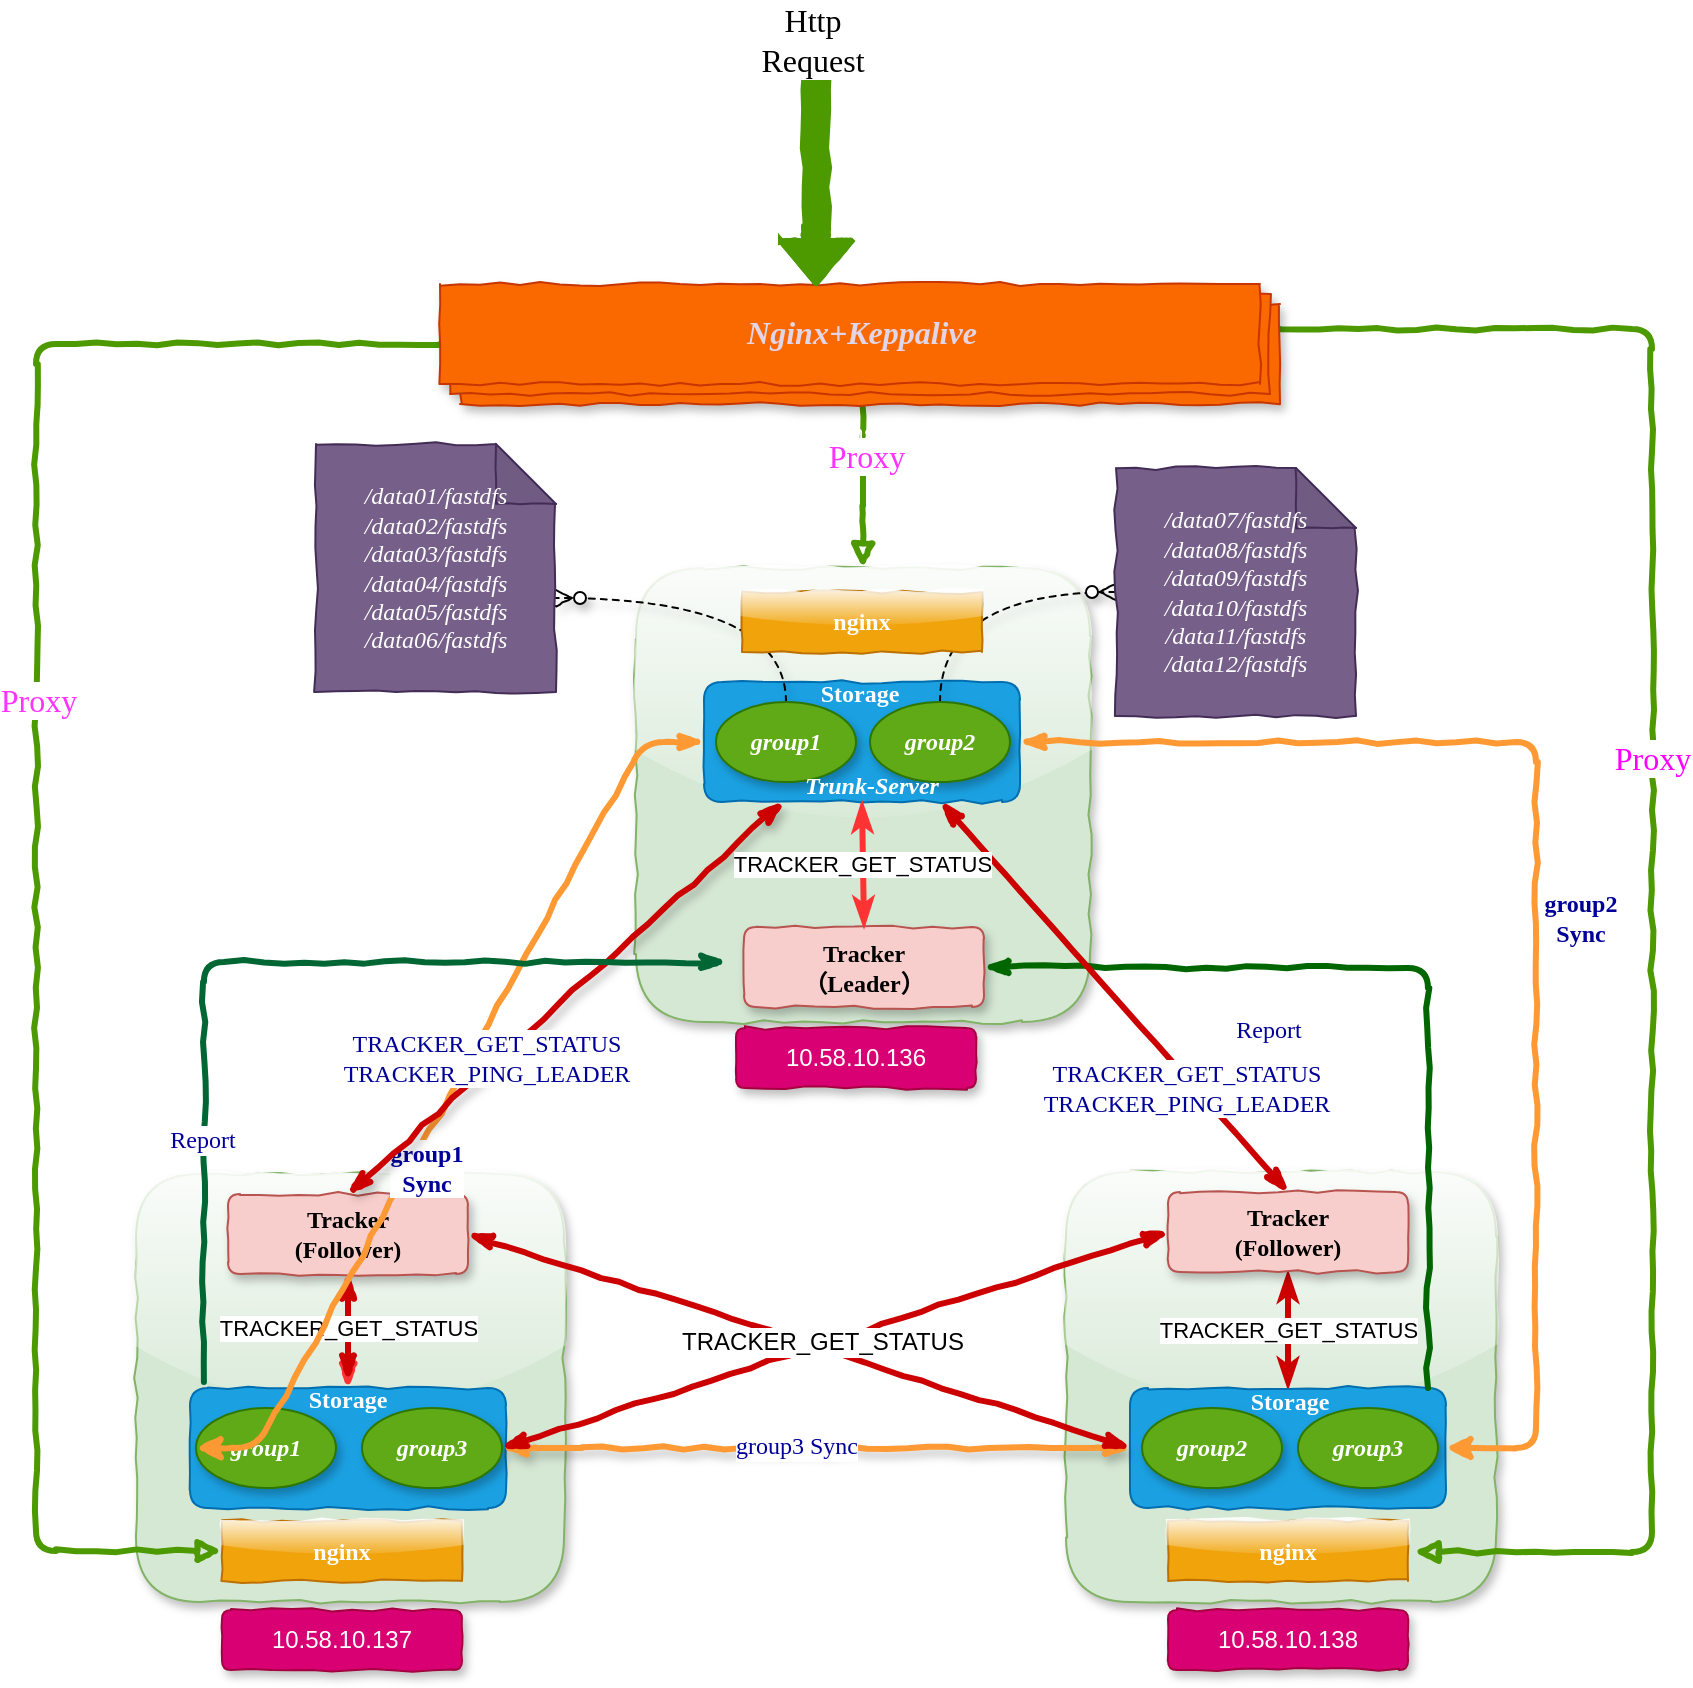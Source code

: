 <mxfile version="10.7.7" type="device"><diagram id="prKgKRym_bHyJHY7n_IB" name="第 1 页"><mxGraphModel dx="1725" dy="2973" grid="1" gridSize="10" guides="1" tooltips="1" connect="1" arrows="1" fold="1" page="1" pageScale="1" pageWidth="827" pageHeight="1169" background="none" math="0" shadow="0"><root><mxCell id="0"/><mxCell id="1" parent="0"/><mxCell id="e_PzDNeOcrezrPEF-8YQ-1" value="" style="whiteSpace=wrap;html=1;aspect=fixed;fillColor=#d5e8d4;strokeColor=#82b366;rounded=1;shadow=1;comic=1;glass=1;" parent="1" vertex="1"><mxGeometry x="315" y="-1007" width="227" height="227" as="geometry"/></mxCell><mxCell id="e_PzDNeOcrezrPEF-8YQ-7" value="" style="rounded=1;whiteSpace=wrap;html=1;fillColor=#1ba1e2;strokeColor=#006EAF;fontColor=#ffffff;comic=1;" parent="1" vertex="1"><mxGeometry x="349" y="-950" width="158" height="60" as="geometry"/></mxCell><mxCell id="e_PzDNeOcrezrPEF-8YQ-2" value="10.58.10.136" style="rounded=1;whiteSpace=wrap;html=1;fillColor=#d80073;strokeColor=#A50040;fontColor=#ffffff;shadow=1;comic=1;" parent="1" vertex="1"><mxGeometry x="365" y="-777" width="120" height="30" as="geometry"/></mxCell><mxCell id="e_PzDNeOcrezrPEF-8YQ-3" value="Tracker&lt;br&gt;（Leader）&lt;br&gt;" style="rounded=1;whiteSpace=wrap;html=1;fillColor=#f8cecc;strokeColor=#b85450;shadow=1;comic=1;fontStyle=1;fontFamily=Comic Sans MS;" parent="1" vertex="1"><mxGeometry x="369" y="-827.5" width="120" height="40" as="geometry"/></mxCell><mxCell id="e_PzDNeOcrezrPEF-8YQ-34" style="rounded=0;orthogonalLoop=1;jettySize=auto;html=1;exitX=0.5;exitY=0;exitDx=0;exitDy=0;entryX=0;entryY=0;entryDx=120;entryDy=77;entryPerimeter=0;fontFamily=Comic Sans MS;edgeStyle=orthogonalEdgeStyle;curved=1;dashed=1;endArrow=ERzeroToMany;endFill=1;shadow=1;comic=1;" parent="1" source="e_PzDNeOcrezrPEF-8YQ-5" target="e_PzDNeOcrezrPEF-8YQ-30" edge="1"><mxGeometry relative="1" as="geometry"/></mxCell><mxCell id="e_PzDNeOcrezrPEF-8YQ-5" value="group1" style="ellipse;whiteSpace=wrap;html=1;fillColor=#60a917;strokeColor=#2D7600;fontColor=#ffffff;shadow=1;fontStyle=3;fontFamily=Comic Sans MS;" parent="1" vertex="1"><mxGeometry x="355" y="-940" width="70" height="40" as="geometry"/></mxCell><mxCell id="e_PzDNeOcrezrPEF-8YQ-36" style="rounded=0;orthogonalLoop=1;jettySize=auto;html=1;entryX=0;entryY=0.5;entryDx=0;entryDy=0;entryPerimeter=0;fontFamily=Comic Sans MS;exitX=0.5;exitY=0;exitDx=0;exitDy=0;edgeStyle=orthogonalEdgeStyle;curved=1;dashed=1;startArrow=none;startFill=0;endArrow=ERzeroToMany;endFill=1;comic=1;shadow=1;" parent="1" source="e_PzDNeOcrezrPEF-8YQ-6" target="e_PzDNeOcrezrPEF-8YQ-28" edge="1"><mxGeometry relative="1" as="geometry"/></mxCell><mxCell id="e_PzDNeOcrezrPEF-8YQ-6" value="group2" style="ellipse;whiteSpace=wrap;html=1;fillColor=#60a917;strokeColor=#2D7600;fontColor=#ffffff;shadow=1;fontStyle=3;fontFamily=Comic Sans MS;" parent="1" vertex="1"><mxGeometry x="432" y="-940" width="70" height="40" as="geometry"/></mxCell><mxCell id="e_PzDNeOcrezrPEF-8YQ-8" value="&lt;font color=&quot;#ffffff&quot;&gt;Storage&lt;/font&gt;" style="text;html=1;strokeColor=none;fillColor=none;align=center;verticalAlign=middle;whiteSpace=wrap;rounded=0;fontFamily=Comic Sans MS;fontStyle=1" parent="1" vertex="1"><mxGeometry x="407" y="-954" width="40" height="20" as="geometry"/></mxCell><mxCell id="e_PzDNeOcrezrPEF-8YQ-10" value="nginx" style="rounded=0;whiteSpace=wrap;html=1;fillColor=#f0a30a;strokeColor=#BD7000;fontColor=#ffffff;fontFamily=Comic Sans MS;fontStyle=1;comic=1;glass=1;" parent="1" vertex="1"><mxGeometry x="368" y="-995" width="120" height="30" as="geometry"/></mxCell><mxCell id="e_PzDNeOcrezrPEF-8YQ-12" value="" style="whiteSpace=wrap;html=1;aspect=fixed;fillColor=#d5e8d4;strokeColor=#82b366;rounded=1;glass=1;shadow=1;comic=1;" parent="1" vertex="1"><mxGeometry x="65" y="-704" width="214" height="214" as="geometry"/></mxCell><mxCell id="yo_rXL3cbTZj5hikChKh-3" style="edgeStyle=orthogonalEdgeStyle;curved=1;rounded=0;orthogonalLoop=1;jettySize=auto;html=1;exitX=0.5;exitY=0;exitDx=0;exitDy=0;entryX=0.5;entryY=1;entryDx=0;entryDy=0;shadow=0;comic=1;strokeColor=#FF3333;strokeWidth=3;startArrow=classicThin;startFill=1;endArrow=classicThin;endFill=1;" edge="1" parent="1" source="e_PzDNeOcrezrPEF-8YQ-13" target="e_PzDNeOcrezrPEF-8YQ-15"><mxGeometry relative="1" as="geometry"/></mxCell><mxCell id="e_PzDNeOcrezrPEF-8YQ-13" value="" style="rounded=1;whiteSpace=wrap;html=1;fillColor=#1ba1e2;strokeColor=#006EAF;fontColor=#ffffff;comic=1;" parent="1" vertex="1"><mxGeometry x="92" y="-597" width="158" height="60" as="geometry"/></mxCell><mxCell id="e_PzDNeOcrezrPEF-8YQ-14" value="10.58.10.137" style="rounded=1;whiteSpace=wrap;html=1;fillColor=#d80073;strokeColor=#A50040;fontColor=#ffffff;comic=1;shadow=1;" parent="1" vertex="1"><mxGeometry x="108" y="-486" width="120" height="30" as="geometry"/></mxCell><mxCell id="e_PzDNeOcrezrPEF-8YQ-15" value="Tracker&lt;br&gt;(Follower)&lt;br&gt;" style="rounded=1;whiteSpace=wrap;html=1;fillColor=#f8cecc;strokeColor=#b85450;shadow=1;comic=1;portConstraintRotation=1;fontStyle=1;fontFamily=Comic Sans MS;" parent="1" vertex="1"><mxGeometry x="111" y="-694" width="120" height="40" as="geometry"/></mxCell><mxCell id="e_PzDNeOcrezrPEF-8YQ-16" value="group1" style="ellipse;whiteSpace=wrap;html=1;fillColor=#60a917;strokeColor=#2D7600;fontColor=#ffffff;shadow=1;fontFamily=Comic Sans MS;fontStyle=3" parent="1" vertex="1"><mxGeometry x="95" y="-587" width="70" height="40" as="geometry"/></mxCell><mxCell id="e_PzDNeOcrezrPEF-8YQ-17" value="group3" style="ellipse;whiteSpace=wrap;html=1;fillColor=#60a917;strokeColor=#2D7600;fontColor=#ffffff;shadow=1;fontFamily=Comic Sans MS;fontStyle=3" parent="1" vertex="1"><mxGeometry x="178" y="-587" width="70" height="40" as="geometry"/></mxCell><mxCell id="yo_rXL3cbTZj5hikChKh-5" value="&lt;span&gt;TRACKER_GET_STATUS&lt;/span&gt;" style="edgeStyle=orthogonalEdgeStyle;curved=1;rounded=0;comic=1;orthogonalLoop=1;jettySize=auto;html=1;shadow=0;startArrow=classicThin;startFill=1;endArrow=classicThin;endFill=1;strokeColor=#CC0000;strokeWidth=3;" edge="1" parent="1" source="e_PzDNeOcrezrPEF-8YQ-18" target="e_PzDNeOcrezrPEF-8YQ-15"><mxGeometry relative="1" as="geometry"/></mxCell><mxCell id="e_PzDNeOcrezrPEF-8YQ-18" value="&lt;font color=&quot;#ffffff&quot;&gt;Storage&lt;/font&gt;" style="text;html=1;strokeColor=none;fillColor=none;align=center;verticalAlign=middle;whiteSpace=wrap;rounded=0;fontFamily=Comic Sans MS;fontStyle=1" parent="1" vertex="1"><mxGeometry x="151" y="-601" width="40" height="20" as="geometry"/></mxCell><mxCell id="e_PzDNeOcrezrPEF-8YQ-19" value="nginx" style="rounded=0;whiteSpace=wrap;html=1;fillColor=#f0a30a;strokeColor=#BD7000;fontColor=#ffffff;fontFamily=Comic Sans MS;fontStyle=1;comic=1;shadow=0;glass=1;" parent="1" vertex="1"><mxGeometry x="108" y="-530.5" width="120" height="30" as="geometry"/></mxCell><mxCell id="e_PzDNeOcrezrPEF-8YQ-20" value="" style="whiteSpace=wrap;html=1;aspect=fixed;fillColor=#d5e8d4;strokeColor=#82b366;rounded=1;shadow=1;comic=1;glass=1;" parent="1" vertex="1"><mxGeometry x="530" y="-705" width="215" height="215" as="geometry"/></mxCell><mxCell id="yo_rXL3cbTZj5hikChKh-4" value="&lt;span&gt;TRACKER_GET_STATUS&lt;/span&gt;" style="edgeStyle=orthogonalEdgeStyle;curved=1;rounded=0;orthogonalLoop=1;jettySize=auto;html=1;exitX=0.5;exitY=0;exitDx=0;exitDy=0;entryX=0.5;entryY=1;entryDx=0;entryDy=0;shadow=0;strokeColor=#CC0000;strokeWidth=3;startArrow=classicThin;startFill=1;endArrow=classicThin;endFill=1;" edge="1" parent="1" source="e_PzDNeOcrezrPEF-8YQ-21" target="e_PzDNeOcrezrPEF-8YQ-23"><mxGeometry relative="1" as="geometry"/></mxCell><mxCell id="e_PzDNeOcrezrPEF-8YQ-21" value="" style="rounded=1;whiteSpace=wrap;html=1;fillColor=#1ba1e2;strokeColor=#006EAF;fontColor=#ffffff;comic=1;" parent="1" vertex="1"><mxGeometry x="562" y="-597" width="158" height="60" as="geometry"/></mxCell><mxCell id="e_PzDNeOcrezrPEF-8YQ-22" value="10.58.10.138" style="rounded=1;whiteSpace=wrap;html=1;fillColor=#d80073;strokeColor=#A50040;fontColor=#ffffff;shadow=1;comic=1;" parent="1" vertex="1"><mxGeometry x="581" y="-486" width="120" height="30" as="geometry"/></mxCell><mxCell id="e_PzDNeOcrezrPEF-8YQ-23" value="Tracker&lt;br&gt;(Follower)&lt;br&gt;" style="rounded=1;whiteSpace=wrap;html=1;fillColor=#f8cecc;strokeColor=#b85450;shadow=1;comic=1;fontStyle=1;fontFamily=Comic Sans MS;" parent="1" vertex="1"><mxGeometry x="581" y="-695" width="120" height="40" as="geometry"/></mxCell><mxCell id="e_PzDNeOcrezrPEF-8YQ-24" value="group2" style="ellipse;whiteSpace=wrap;html=1;fillColor=#60a917;strokeColor=#2D7600;fontColor=#ffffff;shadow=1;fontFamily=Comic Sans MS;fontStyle=3" parent="1" vertex="1"><mxGeometry x="568" y="-587" width="70" height="40" as="geometry"/></mxCell><mxCell id="e_PzDNeOcrezrPEF-8YQ-25" value="group3" style="ellipse;whiteSpace=wrap;html=1;fillColor=#60a917;strokeColor=#2D7600;fontColor=#ffffff;shadow=1;fontFamily=Comic Sans MS;fontStyle=3" parent="1" vertex="1"><mxGeometry x="646" y="-587" width="70" height="40" as="geometry"/></mxCell><mxCell id="e_PzDNeOcrezrPEF-8YQ-26" value="&lt;font color=&quot;#ffffff&quot;&gt;Storage&lt;/font&gt;" style="text;html=1;strokeColor=none;fillColor=none;align=center;verticalAlign=middle;whiteSpace=wrap;rounded=0;fontFamily=Comic Sans MS;fontStyle=1" parent="1" vertex="1"><mxGeometry x="622" y="-600" width="40" height="20" as="geometry"/></mxCell><mxCell id="e_PzDNeOcrezrPEF-8YQ-27" value="nginx" style="rounded=0;whiteSpace=wrap;html=1;fillColor=#f0a30a;strokeColor=#BD7000;fontColor=#ffffff;fontFamily=Comic Sans MS;fontStyle=1;comic=1;glass=1;" parent="1" vertex="1"><mxGeometry x="581" y="-530.5" width="120" height="30" as="geometry"/></mxCell><mxCell id="e_PzDNeOcrezrPEF-8YQ-28" value="/data07/fastdfs&lt;br&gt;/data08/fastdfs&lt;br&gt;/data09/fastdfs&lt;br&gt;/data10/fastdfs&lt;br&gt;/data11/fastdfs&lt;br&gt;/data12/fastdfs&lt;br&gt;" style="shape=note;whiteSpace=wrap;html=1;backgroundOutline=1;darkOpacity=0.05;fillColor=#76608a;strokeColor=#432D57;fontColor=#ffffff;fontFamily=Comic Sans MS;fontStyle=2;align=center;comic=1;" parent="1" vertex="1"><mxGeometry x="555" y="-1057" width="120" height="124" as="geometry"/></mxCell><mxCell id="e_PzDNeOcrezrPEF-8YQ-30" value="/data01/fastdfs&lt;br&gt;/data02/fastdfs&lt;br&gt;/data03/fastdfs&lt;br&gt;/data04/fastdfs&lt;br&gt;/data05/fastdfs&lt;br&gt;/data06/fastdfs&lt;br&gt;" style="shape=note;whiteSpace=wrap;html=1;backgroundOutline=1;darkOpacity=0.05;fillColor=#76608a;strokeColor=#432D57;fontColor=#ffffff;fontFamily=Comic Sans MS;fontStyle=2;align=center;comic=1;" parent="1" vertex="1"><mxGeometry x="155" y="-1069" width="120" height="124" as="geometry"/></mxCell><mxCell id="e_PzDNeOcrezrPEF-8YQ-37" style="rounded=1;orthogonalLoop=1;jettySize=auto;html=1;entryX=0;entryY=0.5;entryDx=0;entryDy=0;fontFamily=Comic Sans MS;fontColor=#000099;strokeWidth=3;strokeColor=#FF9933;comic=1;startArrow=classicThin;startFill=1;edgeStyle=entityRelationEdgeStyle;" parent="1" source="e_PzDNeOcrezrPEF-8YQ-7" target="e_PzDNeOcrezrPEF-8YQ-16" edge="1"><mxGeometry relative="1" as="geometry"/></mxCell><mxCell id="e_PzDNeOcrezrPEF-8YQ-41" value="&lt;b&gt;group1&lt;br&gt;Sync&lt;/b&gt;" style="text;html=1;resizable=0;points=[];align=center;verticalAlign=middle;labelBackgroundColor=#ffffff;fontFamily=Comic Sans MS;fontColor=#000099;" parent="e_PzDNeOcrezrPEF-8YQ-37" vertex="1" connectable="0"><mxGeometry x="-0.078" relative="1" as="geometry"><mxPoint x="-21" y="51.5" as="offset"/></mxGeometry></mxCell><mxCell id="e_PzDNeOcrezrPEF-8YQ-38" style="edgeStyle=elbowEdgeStyle;rounded=1;orthogonalLoop=1;jettySize=auto;html=1;entryX=1;entryY=0.5;entryDx=0;entryDy=0;fontFamily=Comic Sans MS;exitX=1;exitY=0.5;exitDx=0;exitDy=0;strokeWidth=3;strokeColor=#FF9933;comic=1;startArrow=classicThin;startFill=1;" parent="1" source="e_PzDNeOcrezrPEF-8YQ-7" target="e_PzDNeOcrezrPEF-8YQ-21" edge="1"><mxGeometry relative="1" as="geometry"><Array as="points"><mxPoint x="765" y="-725"/></Array></mxGeometry></mxCell><mxCell id="e_PzDNeOcrezrPEF-8YQ-39" value="&lt;b&gt;group2&lt;br&gt;Sync&lt;/b&gt;" style="text;html=1;resizable=0;points=[];align=center;verticalAlign=middle;labelBackgroundColor=#ffffff;fontFamily=Comic Sans MS;fontColor=#000099;" parent="e_PzDNeOcrezrPEF-8YQ-38" vertex="1" connectable="0"><mxGeometry x="-0.104" relative="1" as="geometry"><mxPoint x="22" y="51.5" as="offset"/></mxGeometry></mxCell><mxCell id="e_PzDNeOcrezrPEF-8YQ-43" style="edgeStyle=entityRelationEdgeStyle;rounded=1;comic=1;orthogonalLoop=1;jettySize=auto;html=1;shadow=1;startArrow=classicThin;startFill=1;endArrow=classicThin;endFill=1;strokeColor=#FF9933;strokeWidth=3;fontFamily=Comic Sans MS;fontColor=#000099;" parent="1" source="e_PzDNeOcrezrPEF-8YQ-17" target="e_PzDNeOcrezrPEF-8YQ-21" edge="1"><mxGeometry relative="1" as="geometry"/></mxCell><mxCell id="e_PzDNeOcrezrPEF-8YQ-46" value="group3 Sync" style="text;html=1;resizable=0;points=[];align=center;verticalAlign=middle;labelBackgroundColor=#ffffff;fontFamily=Comic Sans MS;fontColor=#000099;" parent="e_PzDNeOcrezrPEF-8YQ-43" vertex="1" connectable="0"><mxGeometry x="-0.066" y="1" relative="1" as="geometry"><mxPoint as="offset"/></mxGeometry></mxCell><mxCell id="e_PzDNeOcrezrPEF-8YQ-47" style="rounded=1;comic=1;orthogonalLoop=1;jettySize=auto;html=1;exitX=0.25;exitY=1;exitDx=0;exitDy=0;entryX=0.5;entryY=0;entryDx=0;entryDy=0;shadow=1;startArrow=classicThin;startFill=1;endArrow=classicThin;endFill=1;strokeColor=#CC0000;strokeWidth=3;fontFamily=Comic Sans MS;fontColor=#000099;" parent="1" source="e_PzDNeOcrezrPEF-8YQ-7" target="e_PzDNeOcrezrPEF-8YQ-15" edge="1"><mxGeometry relative="1" as="geometry"/></mxCell><mxCell id="e_PzDNeOcrezrPEF-8YQ-51" value="&lt;span&gt;TRACKER_GET_STATUS&lt;br&gt;&lt;/span&gt;&lt;span&gt;TRACKER_PING_LEADER&lt;/span&gt;&lt;br&gt;" style="text;html=1;resizable=0;points=[];align=center;verticalAlign=middle;labelBackgroundColor=#ffffff;fontFamily=Comic Sans MS;fontColor=#000099;" parent="e_PzDNeOcrezrPEF-8YQ-47" vertex="1" connectable="0"><mxGeometry x="-0.112" y="-1" relative="1" as="geometry"><mxPoint x="-51.5" y="41.5" as="offset"/></mxGeometry></mxCell><mxCell id="e_PzDNeOcrezrPEF-8YQ-54" style="edgeStyle=elbowEdgeStyle;rounded=1;comic=1;orthogonalLoop=1;jettySize=auto;html=1;shadow=0;startArrow=classicThin;startFill=1;endArrow=none;endFill=0;strokeColor=#006633;strokeWidth=3;fontFamily=Comic Sans MS;fontColor=#000099;elbow=vertical;entryX=0.044;entryY=-0.05;entryDx=0;entryDy=0;entryPerimeter=0;" parent="1" target="e_PzDNeOcrezrPEF-8YQ-13" edge="1"><mxGeometry relative="1" as="geometry"><mxPoint x="85" y="-640" as="targetPoint"/><Array as="points"><mxPoint x="230" y="-810"/><mxPoint x="65" y="-780"/><mxPoint x="175" y="-819"/><mxPoint x="295" y="-819"/><mxPoint x="185" y="-809"/></Array><mxPoint x="360" y="-810" as="sourcePoint"/></mxGeometry></mxCell><mxCell id="e_PzDNeOcrezrPEF-8YQ-58" value="Report" style="text;html=1;resizable=0;points=[];align=center;verticalAlign=middle;labelBackgroundColor=#ffffff;fontFamily=Comic Sans MS;fontColor=#000099;" parent="e_PzDNeOcrezrPEF-8YQ-54" vertex="1" connectable="0"><mxGeometry x="0.181" y="72" relative="1" as="geometry"><mxPoint x="-73" y="72" as="offset"/></mxGeometry></mxCell><mxCell id="e_PzDNeOcrezrPEF-8YQ-55" style="edgeStyle=elbowEdgeStyle;rounded=1;comic=1;orthogonalLoop=1;jettySize=auto;elbow=vertical;html=1;entryX=0.943;entryY=0;entryDx=0;entryDy=0;shadow=0;startArrow=classicThin;startFill=1;endArrow=none;endFill=0;strokeColor=#006600;strokeWidth=3;fontFamily=Comic Sans MS;fontColor=#000099;entryPerimeter=0;exitX=1;exitY=0.5;exitDx=0;exitDy=0;" parent="1" source="e_PzDNeOcrezrPEF-8YQ-3" target="e_PzDNeOcrezrPEF-8YQ-21" edge="1"><mxGeometry relative="1" as="geometry"><Array as="points"><mxPoint x="500" y="-807"/><mxPoint x="600" y="-807"/></Array></mxGeometry></mxCell><mxCell id="e_PzDNeOcrezrPEF-8YQ-56" value="Report" style="text;html=1;resizable=0;points=[];align=center;verticalAlign=middle;labelBackgroundColor=#ffffff;fontFamily=Comic Sans MS;fontColor=#000099;" parent="e_PzDNeOcrezrPEF-8YQ-55" vertex="1" connectable="0"><mxGeometry x="0.171" y="-80" relative="1" as="geometry"><mxPoint as="offset"/></mxGeometry></mxCell><mxCell id="e_PzDNeOcrezrPEF-8YQ-62" style="edgeStyle=elbowEdgeStyle;rounded=1;comic=1;orthogonalLoop=1;jettySize=auto;elbow=horizontal;html=1;shadow=0;startArrow=none;startFill=0;endArrow=block;endFill=0;strokeColor=#4D9900;strokeWidth=3;fontFamily=Comic Sans MS;fontSize=16;fontColor=#E1D5E7;" parent="1" source="e_PzDNeOcrezrPEF-8YQ-59" target="e_PzDNeOcrezrPEF-8YQ-1" edge="1"><mxGeometry relative="1" as="geometry"/></mxCell><mxCell id="e_PzDNeOcrezrPEF-8YQ-67" value="Proxy" style="text;html=1;resizable=0;points=[];align=center;verticalAlign=middle;labelBackgroundColor=#ffffff;fontSize=16;fontFamily=Comic Sans MS;fontColor=#FF33FF;" parent="e_PzDNeOcrezrPEF-8YQ-62" vertex="1" connectable="0"><mxGeometry y="15" relative="1" as="geometry"><mxPoint x="-14" y="-15" as="offset"/></mxGeometry></mxCell><mxCell id="e_PzDNeOcrezrPEF-8YQ-63" style="edgeStyle=elbowEdgeStyle;rounded=1;comic=1;orthogonalLoop=1;jettySize=auto;elbow=vertical;html=1;entryX=0;entryY=0.5;entryDx=0;entryDy=0;shadow=0;startArrow=none;startFill=0;endArrow=block;endFill=0;strokeColor=#4D9900;strokeWidth=3;fontFamily=Comic Sans MS;fontSize=16;fontColor=#E1D5E7;" parent="1" source="e_PzDNeOcrezrPEF-8YQ-59" target="e_PzDNeOcrezrPEF-8YQ-19" edge="1"><mxGeometry relative="1" as="geometry"><Array as="points"><mxPoint x="15" y="-800"/></Array></mxGeometry></mxCell><mxCell id="e_PzDNeOcrezrPEF-8YQ-66" value="Proxy" style="text;html=1;resizable=0;points=[];align=center;verticalAlign=middle;labelBackgroundColor=#ffffff;fontSize=16;fontFamily=Comic Sans MS;fontColor=#FF33FF;" parent="e_PzDNeOcrezrPEF-8YQ-63" vertex="1" connectable="0"><mxGeometry x="-0.154" y="1" relative="1" as="geometry"><mxPoint as="offset"/></mxGeometry></mxCell><mxCell id="e_PzDNeOcrezrPEF-8YQ-64" style="edgeStyle=orthogonalEdgeStyle;rounded=1;comic=1;orthogonalLoop=1;jettySize=auto;html=1;shadow=0;startArrow=none;startFill=0;endArrow=block;endFill=0;strokeColor=#4D9900;strokeWidth=3;fontFamily=Comic Sans MS;fontSize=16;fontColor=#E1D5E7;entryX=1;entryY=0.5;entryDx=0;entryDy=0;exitX=0;exitY=0;exitDx=420;exitDy=22.5;exitPerimeter=0;" parent="1" source="e_PzDNeOcrezrPEF-8YQ-59" edge="1"><mxGeometry relative="1" as="geometry"><Array as="points"><mxPoint x="823" y="-1126"/><mxPoint x="823" y="-515"/></Array><mxPoint x="650" y="-1119" as="sourcePoint"/><mxPoint x="704" y="-515" as="targetPoint"/></mxGeometry></mxCell><mxCell id="e_PzDNeOcrezrPEF-8YQ-65" value="&lt;font color=&quot;#ff00ff&quot;&gt;Proxy&lt;/font&gt;" style="text;html=1;resizable=0;points=[];align=center;verticalAlign=middle;labelBackgroundColor=#ffffff;fontSize=16;fontFamily=Comic Sans MS;fontColor=#E1D5E7;" parent="e_PzDNeOcrezrPEF-8YQ-64" vertex="1" connectable="0"><mxGeometry x="-0.057" y="-2" relative="1" as="geometry"><mxPoint x="2" y="-32" as="offset"/></mxGeometry></mxCell><mxCell id="e_PzDNeOcrezrPEF-8YQ-59" value="nngi" style="verticalLabelPosition=bottom;verticalAlign=top;html=1;shape=mxgraph.basic.layered_rect;dx=10;outlineConnect=0;rounded=1;shadow=1;glass=1;comic=1;fontFamily=Comic Sans MS;fontColor=#ffffff;align=center;fillColor=#fa6800;strokeColor=#C73500;" parent="1" vertex="1"><mxGeometry x="217" y="-1149" width="420" height="60" as="geometry"/></mxCell><mxCell id="e_PzDNeOcrezrPEF-8YQ-61" value="Nginx+Keppalive" style="text;html=1;strokeColor=none;fillColor=none;align=center;verticalAlign=middle;whiteSpace=wrap;rounded=0;shadow=0;glass=1;comic=1;fontFamily=Comic Sans MS;fontColor=#E1D5E7;fontStyle=3;fontSize=16;" parent="1" vertex="1"><mxGeometry x="369" y="-1135" width="118" height="20" as="geometry"/></mxCell><mxCell id="e_PzDNeOcrezrPEF-8YQ-68" value="" style="shape=flexArrow;endArrow=classic;html=1;shadow=0;strokeColor=#4D9900;strokeWidth=3;fontFamily=Comic Sans MS;fontSize=16;fontColor=#FF33FF;comic=1;fillColor=#4D9900;" parent="1" edge="1"><mxGeometry width="50" height="50" relative="1" as="geometry"><mxPoint x="405" y="-1267" as="sourcePoint"/><mxPoint x="405" y="-1148" as="targetPoint"/><Array as="points"><mxPoint x="405" y="-1178"/></Array></mxGeometry></mxCell><mxCell id="e_PzDNeOcrezrPEF-8YQ-71" value="&lt;font color=&quot;#000000&quot;&gt;Http&lt;br&gt;Request&lt;/font&gt;" style="text;html=1;resizable=0;points=[];align=center;verticalAlign=middle;labelBackgroundColor=#ffffff;fontSize=16;fontFamily=Comic Sans MS;fontColor=#FF33FF;" parent="e_PzDNeOcrezrPEF-8YQ-68" vertex="1" connectable="0"><mxGeometry x="0.25" y="-31" relative="1" as="geometry"><mxPoint x="29" y="-79" as="offset"/></mxGeometry></mxCell><mxCell id="e_PzDNeOcrezrPEF-8YQ-48" style="rounded=1;comic=1;orthogonalLoop=1;jettySize=auto;html=1;entryX=0.5;entryY=0;entryDx=0;entryDy=0;shadow=0;startArrow=classicThin;startFill=1;endArrow=classicThin;endFill=1;strokeColor=#CC0000;strokeWidth=3;fontFamily=Comic Sans MS;fontColor=#000099;exitX=0.75;exitY=1;exitDx=0;exitDy=0;" parent="1" source="e_PzDNeOcrezrPEF-8YQ-7" target="e_PzDNeOcrezrPEF-8YQ-23" edge="1"><mxGeometry relative="1" as="geometry"><mxPoint x="455" y="-800" as="sourcePoint"/><mxPoint x="265" y="-685" as="targetPoint"/></mxGeometry></mxCell><mxCell id="e_PzDNeOcrezrPEF-8YQ-52" value="&lt;span&gt;TRACKER_GET_STATUS&lt;br&gt;&lt;/span&gt;TRACKER_PING_LEADER&lt;br&gt;" style="text;html=1;resizable=0;points=[];align=center;verticalAlign=middle;labelBackgroundColor=#ffffff;fontFamily=Comic Sans MS;fontColor=#000099;" parent="e_PzDNeOcrezrPEF-8YQ-48" vertex="1" connectable="0"><mxGeometry x="-0.198" relative="1" as="geometry"><mxPoint x="52.5" y="64.5" as="offset"/></mxGeometry></mxCell><mxCell id="yo_rXL3cbTZj5hikChKh-7" value="&lt;span&gt;TRACKER_GET_STATUS&lt;/span&gt;" style="rounded=0;orthogonalLoop=1;jettySize=auto;html=1;exitX=0.5;exitY=0;exitDx=0;exitDy=0;shadow=0;strokeColor=#FF3333;strokeWidth=3;startArrow=classicThin;startFill=1;endArrow=classicThin;endFill=1;entryX=0.5;entryY=1;entryDx=0;entryDy=0;" edge="1" parent="1" source="e_PzDNeOcrezrPEF-8YQ-3" target="e_PzDNeOcrezrPEF-8YQ-7"><mxGeometry relative="1" as="geometry"><mxPoint x="467" y="-787.5" as="sourcePoint"/><mxPoint x="467" y="-845.5" as="targetPoint"/></mxGeometry></mxCell><mxCell id="yo_rXL3cbTZj5hikChKh-8" style="edgeStyle=none;rounded=0;comic=1;orthogonalLoop=1;jettySize=auto;html=1;exitX=1;exitY=0.5;exitDx=0;exitDy=0;entryX=0;entryY=0.5;entryDx=0;entryDy=0;shadow=0;startArrow=classicThin;startFill=1;endArrow=classicThin;endFill=1;strokeColor=#CC0000;strokeWidth=3;" edge="1" parent="1" source="e_PzDNeOcrezrPEF-8YQ-15" target="e_PzDNeOcrezrPEF-8YQ-21"><mxGeometry relative="1" as="geometry"/></mxCell><mxCell id="yo_rXL3cbTZj5hikChKh-9" style="edgeStyle=none;rounded=0;comic=1;orthogonalLoop=1;jettySize=auto;html=1;exitX=0;exitY=0.5;exitDx=0;exitDy=0;entryX=1;entryY=0.5;entryDx=0;entryDy=0;shadow=0;startArrow=classicThin;startFill=1;endArrow=classicThin;endFill=1;strokeColor=#CC0000;strokeWidth=3;" edge="1" parent="1" source="e_PzDNeOcrezrPEF-8YQ-23" target="e_PzDNeOcrezrPEF-8YQ-17"><mxGeometry relative="1" as="geometry"/></mxCell><mxCell id="yo_rXL3cbTZj5hikChKh-11" value="&lt;span&gt;TRACKER_GET_STATUS&lt;/span&gt;" style="text;html=1;resizable=0;points=[];align=center;verticalAlign=middle;labelBackgroundColor=#ffffff;" vertex="1" connectable="0" parent="yo_rXL3cbTZj5hikChKh-9"><mxGeometry x="0.221" y="1" relative="1" as="geometry"><mxPoint x="29.5" y="-12" as="offset"/></mxGeometry></mxCell><mxCell id="yo_rXL3cbTZj5hikChKh-12" value="&lt;font color=&quot;#ffffff&quot;&gt;Trunk-Server&lt;/font&gt;" style="text;html=1;strokeColor=none;fillColor=none;align=center;verticalAlign=middle;whiteSpace=wrap;rounded=0;fontFamily=Comic Sans MS;fontStyle=3" vertex="1" parent="1"><mxGeometry x="388" y="-908" width="90" height="20" as="geometry"/></mxCell></root></mxGraphModel></diagram></mxfile>